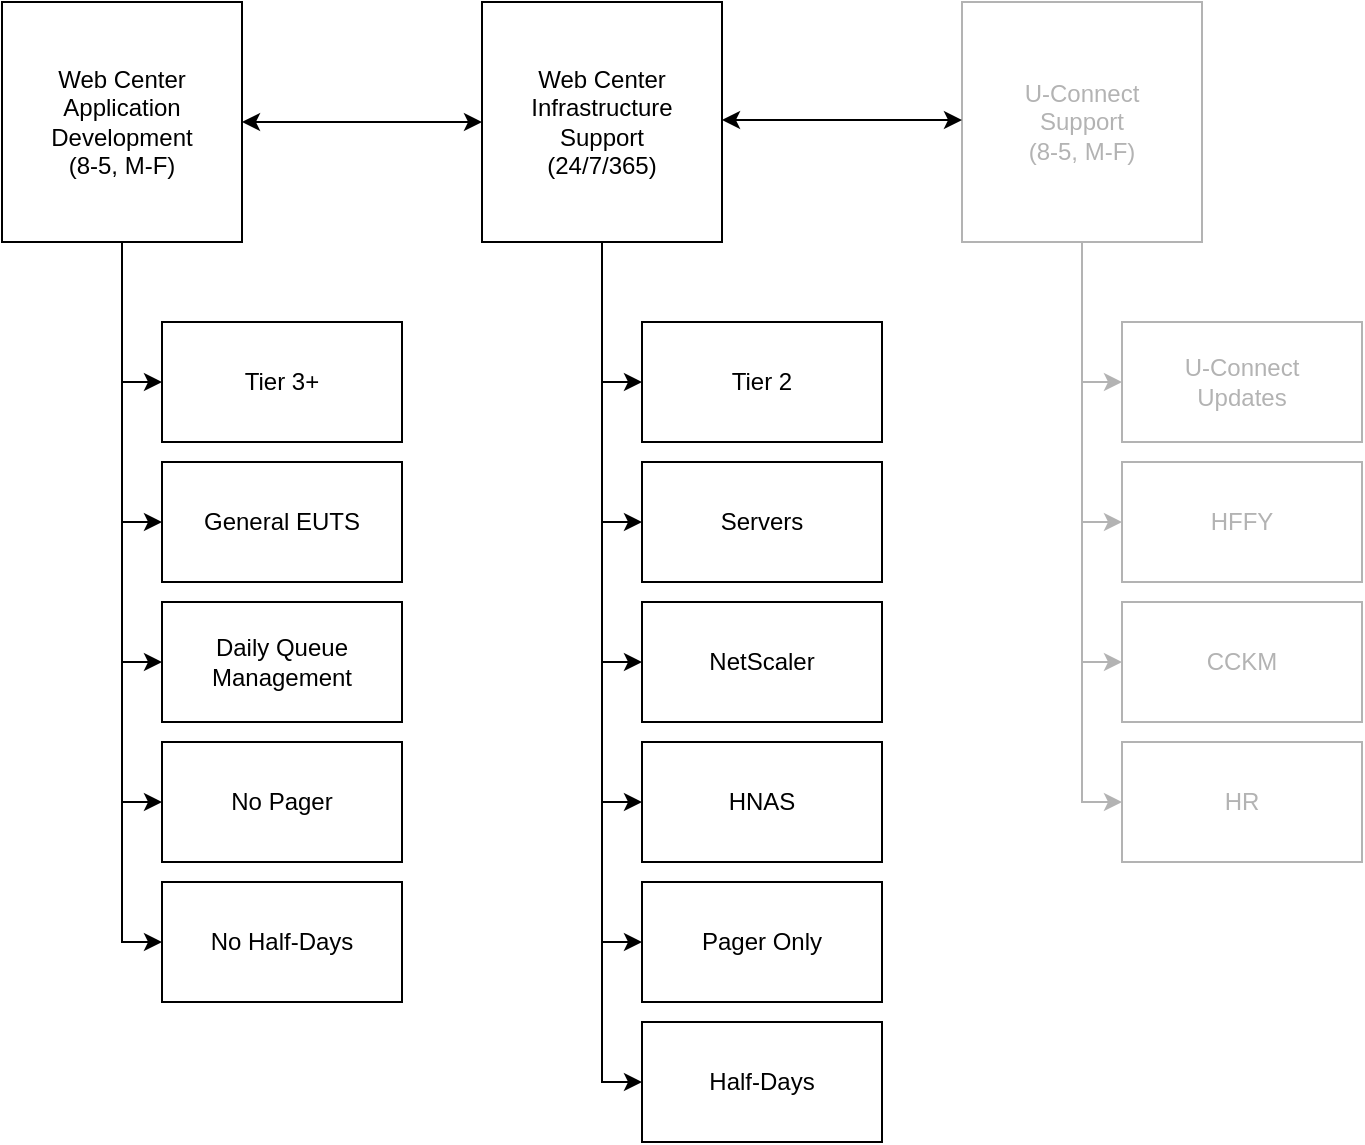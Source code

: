 <mxfile version="10.7.5" type="github"><diagram id="O9bzYR9sGsSUcvwyMQY-" name="Page-1"><mxGraphModel dx="1394" dy="774" grid="1" gridSize="10" guides="1" tooltips="1" connect="1" arrows="1" fold="1" page="1" pageScale="1" pageWidth="850" pageHeight="1100" math="0" shadow="0"><root><mxCell id="0"/><mxCell id="1" parent="0"/><mxCell id="92OBu8vRIUMTUUwSl9nD-12" style="edgeStyle=orthogonalEdgeStyle;rounded=0;orthogonalLoop=1;jettySize=auto;html=1;exitX=0.5;exitY=1;exitDx=0;exitDy=0;entryX=0;entryY=0.5;entryDx=0;entryDy=0;" edge="1" parent="1" source="92OBu8vRIUMTUUwSl9nD-1" target="92OBu8vRIUMTUUwSl9nD-11"><mxGeometry relative="1" as="geometry"/></mxCell><mxCell id="92OBu8vRIUMTUUwSl9nD-14" style="edgeStyle=orthogonalEdgeStyle;rounded=0;orthogonalLoop=1;jettySize=auto;html=1;entryX=0;entryY=0.5;entryDx=0;entryDy=0;" edge="1" parent="1" source="92OBu8vRIUMTUUwSl9nD-1" target="92OBu8vRIUMTUUwSl9nD-13"><mxGeometry relative="1" as="geometry"/></mxCell><mxCell id="92OBu8vRIUMTUUwSl9nD-29" style="edgeStyle=orthogonalEdgeStyle;rounded=0;orthogonalLoop=1;jettySize=auto;html=1;entryX=0;entryY=0.5;entryDx=0;entryDy=0;" edge="1" parent="1" source="92OBu8vRIUMTUUwSl9nD-1" target="92OBu8vRIUMTUUwSl9nD-27"><mxGeometry relative="1" as="geometry"/></mxCell><mxCell id="92OBu8vRIUMTUUwSl9nD-30" style="edgeStyle=orthogonalEdgeStyle;rounded=0;orthogonalLoop=1;jettySize=auto;html=1;entryX=0;entryY=0.5;entryDx=0;entryDy=0;" edge="1" parent="1" source="92OBu8vRIUMTUUwSl9nD-1" target="92OBu8vRIUMTUUwSl9nD-28"><mxGeometry relative="1" as="geometry"/></mxCell><mxCell id="92OBu8vRIUMTUUwSl9nD-35" style="edgeStyle=orthogonalEdgeStyle;rounded=0;orthogonalLoop=1;jettySize=auto;html=1;entryX=0;entryY=0.5;entryDx=0;entryDy=0;" edge="1" parent="1" source="92OBu8vRIUMTUUwSl9nD-1" target="92OBu8vRIUMTUUwSl9nD-33"><mxGeometry relative="1" as="geometry"/></mxCell><mxCell id="92OBu8vRIUMTUUwSl9nD-1" value="Web Center Application Development&lt;br&gt;(8-5, M-F)&lt;br&gt;" style="whiteSpace=wrap;html=1;aspect=fixed;" vertex="1" parent="1"><mxGeometry x="80" y="80" width="120" height="120" as="geometry"/></mxCell><mxCell id="92OBu8vRIUMTUUwSl9nD-7" style="edgeStyle=orthogonalEdgeStyle;rounded=0;orthogonalLoop=1;jettySize=auto;html=1;exitX=0.5;exitY=1;exitDx=0;exitDy=0;entryX=0;entryY=0.5;entryDx=0;entryDy=0;" edge="1" parent="1" source="92OBu8vRIUMTUUwSl9nD-2" target="92OBu8vRIUMTUUwSl9nD-3"><mxGeometry relative="1" as="geometry"/></mxCell><mxCell id="92OBu8vRIUMTUUwSl9nD-8" style="edgeStyle=orthogonalEdgeStyle;rounded=0;orthogonalLoop=1;jettySize=auto;html=1;exitX=0.5;exitY=1;exitDx=0;exitDy=0;entryX=0;entryY=0.5;entryDx=0;entryDy=0;" edge="1" parent="1" source="92OBu8vRIUMTUUwSl9nD-2" target="92OBu8vRIUMTUUwSl9nD-4"><mxGeometry relative="1" as="geometry"/></mxCell><mxCell id="92OBu8vRIUMTUUwSl9nD-9" style="edgeStyle=orthogonalEdgeStyle;rounded=0;orthogonalLoop=1;jettySize=auto;html=1;entryX=0;entryY=0.5;entryDx=0;entryDy=0;" edge="1" parent="1" source="92OBu8vRIUMTUUwSl9nD-2" target="92OBu8vRIUMTUUwSl9nD-5"><mxGeometry relative="1" as="geometry"/></mxCell><mxCell id="92OBu8vRIUMTUUwSl9nD-10" style="edgeStyle=orthogonalEdgeStyle;rounded=0;orthogonalLoop=1;jettySize=auto;html=1;entryX=0;entryY=0.5;entryDx=0;entryDy=0;" edge="1" parent="1" source="92OBu8vRIUMTUUwSl9nD-2" target="92OBu8vRIUMTUUwSl9nD-6"><mxGeometry relative="1" as="geometry"/></mxCell><mxCell id="92OBu8vRIUMTUUwSl9nD-32" style="edgeStyle=orthogonalEdgeStyle;rounded=0;orthogonalLoop=1;jettySize=auto;html=1;entryX=0;entryY=0.5;entryDx=0;entryDy=0;" edge="1" parent="1" source="92OBu8vRIUMTUUwSl9nD-2" target="92OBu8vRIUMTUUwSl9nD-31"><mxGeometry relative="1" as="geometry"/></mxCell><mxCell id="92OBu8vRIUMTUUwSl9nD-37" style="edgeStyle=orthogonalEdgeStyle;rounded=0;orthogonalLoop=1;jettySize=auto;html=1;entryX=0;entryY=0.5;entryDx=0;entryDy=0;" edge="1" parent="1" source="92OBu8vRIUMTUUwSl9nD-2" target="92OBu8vRIUMTUUwSl9nD-36"><mxGeometry relative="1" as="geometry"/></mxCell><mxCell id="92OBu8vRIUMTUUwSl9nD-2" value="Web Center Infrastructure &lt;br&gt;Support&lt;br&gt;(24/7/365)&lt;br&gt;" style="whiteSpace=wrap;html=1;aspect=fixed;" vertex="1" parent="1"><mxGeometry x="320" y="80" width="120" height="120" as="geometry"/></mxCell><mxCell id="92OBu8vRIUMTUUwSl9nD-3" value="Tier 2" style="rounded=0;whiteSpace=wrap;html=1;" vertex="1" parent="1"><mxGeometry x="400" y="240" width="120" height="60" as="geometry"/></mxCell><mxCell id="92OBu8vRIUMTUUwSl9nD-4" value="Servers" style="rounded=0;whiteSpace=wrap;html=1;" vertex="1" parent="1"><mxGeometry x="400" y="310" width="120" height="60" as="geometry"/></mxCell><mxCell id="92OBu8vRIUMTUUwSl9nD-5" value="NetScaler" style="rounded=0;whiteSpace=wrap;html=1;" vertex="1" parent="1"><mxGeometry x="400" y="380" width="120" height="60" as="geometry"/></mxCell><mxCell id="92OBu8vRIUMTUUwSl9nD-6" value="HNAS" style="rounded=0;whiteSpace=wrap;html=1;" vertex="1" parent="1"><mxGeometry x="400" y="450" width="120" height="60" as="geometry"/></mxCell><mxCell id="92OBu8vRIUMTUUwSl9nD-11" value="Tier 3+&lt;br&gt;" style="rounded=0;whiteSpace=wrap;html=1;" vertex="1" parent="1"><mxGeometry x="160" y="240" width="120" height="60" as="geometry"/></mxCell><mxCell id="92OBu8vRIUMTUUwSl9nD-13" value="General EUTS&lt;br&gt;" style="rounded=0;whiteSpace=wrap;html=1;" vertex="1" parent="1"><mxGeometry x="160" y="310" width="120" height="60" as="geometry"/></mxCell><mxCell id="92OBu8vRIUMTUUwSl9nD-15" style="edgeStyle=orthogonalEdgeStyle;rounded=0;orthogonalLoop=1;jettySize=auto;html=1;exitX=0.5;exitY=1;exitDx=0;exitDy=0;entryX=0;entryY=0.5;entryDx=0;entryDy=0;strokeColor=#B3B3B3;fontColor=#B3B3B3;" edge="1" parent="1" source="92OBu8vRIUMTUUwSl9nD-19" target="92OBu8vRIUMTUUwSl9nD-20"><mxGeometry relative="1" as="geometry"/></mxCell><mxCell id="92OBu8vRIUMTUUwSl9nD-16" style="edgeStyle=orthogonalEdgeStyle;rounded=0;orthogonalLoop=1;jettySize=auto;html=1;exitX=0.5;exitY=1;exitDx=0;exitDy=0;entryX=0;entryY=0.5;entryDx=0;entryDy=0;strokeColor=#B3B3B3;fontColor=#B3B3B3;" edge="1" parent="1" source="92OBu8vRIUMTUUwSl9nD-19" target="92OBu8vRIUMTUUwSl9nD-21"><mxGeometry relative="1" as="geometry"/></mxCell><mxCell id="92OBu8vRIUMTUUwSl9nD-17" style="edgeStyle=orthogonalEdgeStyle;rounded=0;orthogonalLoop=1;jettySize=auto;html=1;entryX=0;entryY=0.5;entryDx=0;entryDy=0;strokeColor=#B3B3B3;fontColor=#B3B3B3;" edge="1" parent="1" source="92OBu8vRIUMTUUwSl9nD-19" target="92OBu8vRIUMTUUwSl9nD-22"><mxGeometry relative="1" as="geometry"/></mxCell><mxCell id="92OBu8vRIUMTUUwSl9nD-18" style="edgeStyle=orthogonalEdgeStyle;rounded=0;orthogonalLoop=1;jettySize=auto;html=1;entryX=0;entryY=0.5;entryDx=0;entryDy=0;strokeColor=#B3B3B3;fontColor=#B3B3B3;" edge="1" parent="1" source="92OBu8vRIUMTUUwSl9nD-19" target="92OBu8vRIUMTUUwSl9nD-23"><mxGeometry relative="1" as="geometry"/></mxCell><mxCell id="92OBu8vRIUMTUUwSl9nD-19" value="U-Connect&lt;br&gt;Support&lt;br&gt;(8-5, M-F)&lt;br&gt;" style="whiteSpace=wrap;html=1;aspect=fixed;strokeColor=#B3B3B3;fontColor=#B3B3B3;" vertex="1" parent="1"><mxGeometry x="560" y="80" width="120" height="120" as="geometry"/></mxCell><mxCell id="92OBu8vRIUMTUUwSl9nD-20" value="U-Connect &lt;br&gt;Updates" style="rounded=0;whiteSpace=wrap;html=1;strokeColor=#B3B3B3;fontColor=#B3B3B3;" vertex="1" parent="1"><mxGeometry x="640" y="240" width="120" height="60" as="geometry"/></mxCell><mxCell id="92OBu8vRIUMTUUwSl9nD-21" value="HFFY" style="rounded=0;whiteSpace=wrap;html=1;strokeColor=#B3B3B3;fontColor=#B3B3B3;" vertex="1" parent="1"><mxGeometry x="640" y="310" width="120" height="60" as="geometry"/></mxCell><mxCell id="92OBu8vRIUMTUUwSl9nD-22" value="CCKM" style="rounded=0;whiteSpace=wrap;html=1;strokeColor=#B3B3B3;fontColor=#B3B3B3;" vertex="1" parent="1"><mxGeometry x="640" y="380" width="120" height="60" as="geometry"/></mxCell><mxCell id="92OBu8vRIUMTUUwSl9nD-23" value="HR" style="rounded=0;whiteSpace=wrap;html=1;strokeColor=#B3B3B3;fontColor=#B3B3B3;" vertex="1" parent="1"><mxGeometry x="640" y="450" width="120" height="60" as="geometry"/></mxCell><mxCell id="92OBu8vRIUMTUUwSl9nD-25" value="" style="endArrow=classic;startArrow=classic;html=1;entryX=0;entryY=0.5;entryDx=0;entryDy=0;exitX=1;exitY=0.5;exitDx=0;exitDy=0;" edge="1" parent="1" source="92OBu8vRIUMTUUwSl9nD-1" target="92OBu8vRIUMTUUwSl9nD-2"><mxGeometry width="50" height="50" relative="1" as="geometry"><mxPoint x="80" y="580" as="sourcePoint"/><mxPoint x="130" y="530" as="targetPoint"/></mxGeometry></mxCell><mxCell id="92OBu8vRIUMTUUwSl9nD-26" value="" style="endArrow=classic;startArrow=classic;html=1;entryX=0;entryY=0.5;entryDx=0;entryDy=0;exitX=1;exitY=0.5;exitDx=0;exitDy=0;" edge="1" parent="1"><mxGeometry width="50" height="50" relative="1" as="geometry"><mxPoint x="440" y="139" as="sourcePoint"/><mxPoint x="560" y="139" as="targetPoint"/></mxGeometry></mxCell><mxCell id="92OBu8vRIUMTUUwSl9nD-27" value="Daily Queue Management" style="rounded=0;whiteSpace=wrap;html=1;" vertex="1" parent="1"><mxGeometry x="160" y="380" width="120" height="60" as="geometry"/></mxCell><mxCell id="92OBu8vRIUMTUUwSl9nD-28" value="No Pager" style="rounded=0;whiteSpace=wrap;html=1;" vertex="1" parent="1"><mxGeometry x="160" y="450" width="120" height="60" as="geometry"/></mxCell><mxCell id="92OBu8vRIUMTUUwSl9nD-31" value="Pager Only" style="rounded=0;whiteSpace=wrap;html=1;" vertex="1" parent="1"><mxGeometry x="400" y="520" width="120" height="60" as="geometry"/></mxCell><mxCell id="92OBu8vRIUMTUUwSl9nD-33" value="No Half-Days" style="rounded=0;whiteSpace=wrap;html=1;" vertex="1" parent="1"><mxGeometry x="160" y="520" width="120" height="60" as="geometry"/></mxCell><mxCell id="92OBu8vRIUMTUUwSl9nD-36" value="Half-Days" style="rounded=0;whiteSpace=wrap;html=1;" vertex="1" parent="1"><mxGeometry x="400" y="590" width="120" height="60" as="geometry"/></mxCell></root></mxGraphModel></diagram></mxfile>